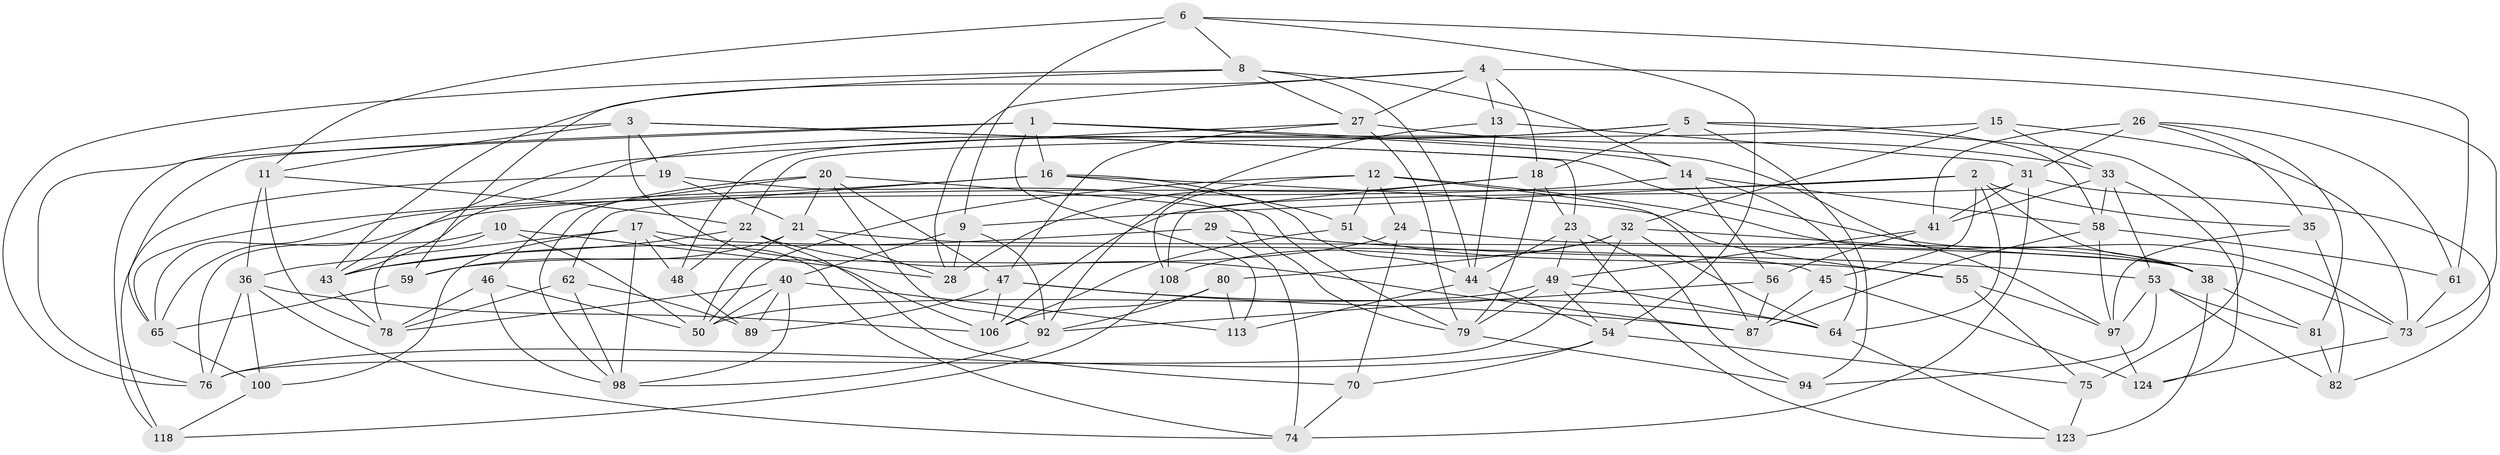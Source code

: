 // Generated by graph-tools (version 1.1) at 2025/24/03/03/25 07:24:24]
// undirected, 77 vertices, 198 edges
graph export_dot {
graph [start="1"]
  node [color=gray90,style=filled];
  1 [super="+111"];
  2 [super="+7"];
  3 [super="+25"];
  4 [super="+67"];
  5 [super="+122"];
  6 [super="+114"];
  8 [super="+60"];
  9 [super="+86"];
  10;
  11 [super="+104"];
  12 [super="+125"];
  13;
  14 [super="+103"];
  15;
  16 [super="+39"];
  17 [super="+57"];
  18 [super="+30"];
  19;
  20 [super="+69"];
  21 [super="+105"];
  22 [super="+115"];
  23 [super="+112"];
  24;
  26 [super="+52"];
  27 [super="+88"];
  28 [super="+34"];
  29;
  31 [super="+90"];
  32 [super="+63"];
  33 [super="+71"];
  35;
  36 [super="+37"];
  38 [super="+42"];
  40 [super="+72"];
  41 [super="+66"];
  43 [super="+85"];
  44 [super="+96"];
  45;
  46;
  47 [super="+68"];
  48;
  49 [super="+91"];
  50 [super="+95"];
  51;
  53 [super="+77"];
  54 [super="+109"];
  55;
  56;
  58 [super="+83"];
  59;
  61;
  62;
  64 [super="+84"];
  65 [super="+119"];
  70;
  73 [super="+117"];
  74 [super="+116"];
  75;
  76 [super="+101"];
  78 [super="+107"];
  79 [super="+120"];
  80;
  81;
  82;
  87 [super="+93"];
  89;
  92 [super="+102"];
  94;
  97 [super="+99"];
  98 [super="+110"];
  100;
  106 [super="+121"];
  108;
  113;
  118;
  123;
  124;
  1 -- 16;
  1 -- 118;
  1 -- 97;
  1 -- 14;
  1 -- 113;
  1 -- 65;
  2 -- 38;
  2 -- 35;
  2 -- 45;
  2 -- 9;
  2 -- 65;
  2 -- 64;
  3 -- 106;
  3 -- 19;
  3 -- 11;
  3 -- 76;
  3 -- 73;
  3 -- 23;
  4 -- 27;
  4 -- 28;
  4 -- 43;
  4 -- 13;
  4 -- 18;
  4 -- 73;
  5 -- 48;
  5 -- 43;
  5 -- 58;
  5 -- 75;
  5 -- 94;
  5 -- 18;
  6 -- 11 [weight=2];
  6 -- 61;
  6 -- 8;
  6 -- 9;
  6 -- 54;
  8 -- 59;
  8 -- 76;
  8 -- 44;
  8 -- 14;
  8 -- 27;
  9 -- 28 [weight=2];
  9 -- 92;
  9 -- 40;
  10 -- 28;
  10 -- 76;
  10 -- 78;
  10 -- 50;
  11 -- 22;
  11 -- 36;
  11 -- 78;
  12 -- 24;
  12 -- 38;
  12 -- 108;
  12 -- 51;
  12 -- 87;
  12 -- 50;
  13 -- 44;
  13 -- 31;
  13 -- 92;
  14 -- 65;
  14 -- 64;
  14 -- 56;
  14 -- 58;
  15 -- 32;
  15 -- 33;
  15 -- 22;
  15 -- 73;
  16 -- 65;
  16 -- 55;
  16 -- 51;
  16 -- 44;
  16 -- 62;
  17 -- 48;
  17 -- 74;
  17 -- 100;
  17 -- 45;
  17 -- 36;
  17 -- 98;
  18 -- 23;
  18 -- 79;
  18 -- 28;
  18 -- 106;
  19 -- 21;
  19 -- 118;
  19 -- 79;
  20 -- 98;
  20 -- 79;
  20 -- 21;
  20 -- 46;
  20 -- 92;
  20 -- 47;
  21 -- 38;
  21 -- 50;
  21 -- 59;
  21 -- 28;
  22 -- 43;
  22 -- 48;
  22 -- 70;
  22 -- 87;
  23 -- 44;
  23 -- 49;
  23 -- 123;
  23 -- 94;
  24 -- 70;
  24 -- 59;
  24 -- 38;
  26 -- 81;
  26 -- 31;
  26 -- 41 [weight=2];
  26 -- 35;
  26 -- 61;
  27 -- 79;
  27 -- 43;
  27 -- 47;
  27 -- 33;
  29 -- 53;
  29 -- 43;
  29 -- 74 [weight=2];
  31 -- 108;
  31 -- 41;
  31 -- 82;
  31 -- 74;
  32 -- 64;
  32 -- 73;
  32 -- 80;
  32 -- 108;
  32 -- 76;
  33 -- 58;
  33 -- 53;
  33 -- 124;
  33 -- 41;
  35 -- 97;
  35 -- 82;
  36 -- 100;
  36 -- 74;
  36 -- 106;
  36 -- 76;
  38 -- 81;
  38 -- 123;
  40 -- 89;
  40 -- 78;
  40 -- 113;
  40 -- 98;
  40 -- 50;
  41 -- 56;
  41 -- 49;
  43 -- 78;
  44 -- 113;
  44 -- 54;
  45 -- 124;
  45 -- 87;
  46 -- 50;
  46 -- 78;
  46 -- 98;
  47 -- 106;
  47 -- 87;
  47 -- 89;
  47 -- 64;
  48 -- 89;
  49 -- 54;
  49 -- 64;
  49 -- 79;
  49 -- 50;
  51 -- 55;
  51 -- 106;
  53 -- 97;
  53 -- 81;
  53 -- 82;
  53 -- 94;
  54 -- 76;
  54 -- 75;
  54 -- 70;
  55 -- 75;
  55 -- 97;
  56 -- 87;
  56 -- 92;
  58 -- 97;
  58 -- 61;
  58 -- 87;
  59 -- 65;
  61 -- 73;
  62 -- 89;
  62 -- 98;
  62 -- 78;
  64 -- 123;
  65 -- 100;
  70 -- 74;
  73 -- 124;
  75 -- 123;
  79 -- 94;
  80 -- 106;
  80 -- 113;
  80 -- 92;
  81 -- 82;
  92 -- 98;
  97 -- 124;
  100 -- 118;
  108 -- 118;
}
